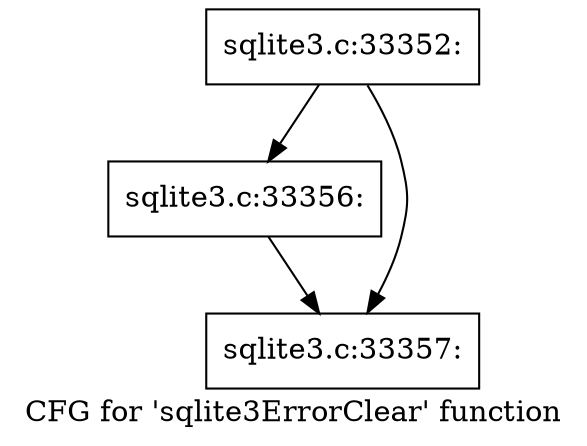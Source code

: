 digraph "CFG for 'sqlite3ErrorClear' function" {
	label="CFG for 'sqlite3ErrorClear' function";

	Node0x55c0f83ab2e0 [shape=record,label="{sqlite3.c:33352:}"];
	Node0x55c0f83ab2e0 -> Node0x55c0f83ab790;
	Node0x55c0f83ab2e0 -> Node0x55c0f83ab7e0;
	Node0x55c0f83ab790 [shape=record,label="{sqlite3.c:33356:}"];
	Node0x55c0f83ab790 -> Node0x55c0f83ab7e0;
	Node0x55c0f83ab7e0 [shape=record,label="{sqlite3.c:33357:}"];
}
